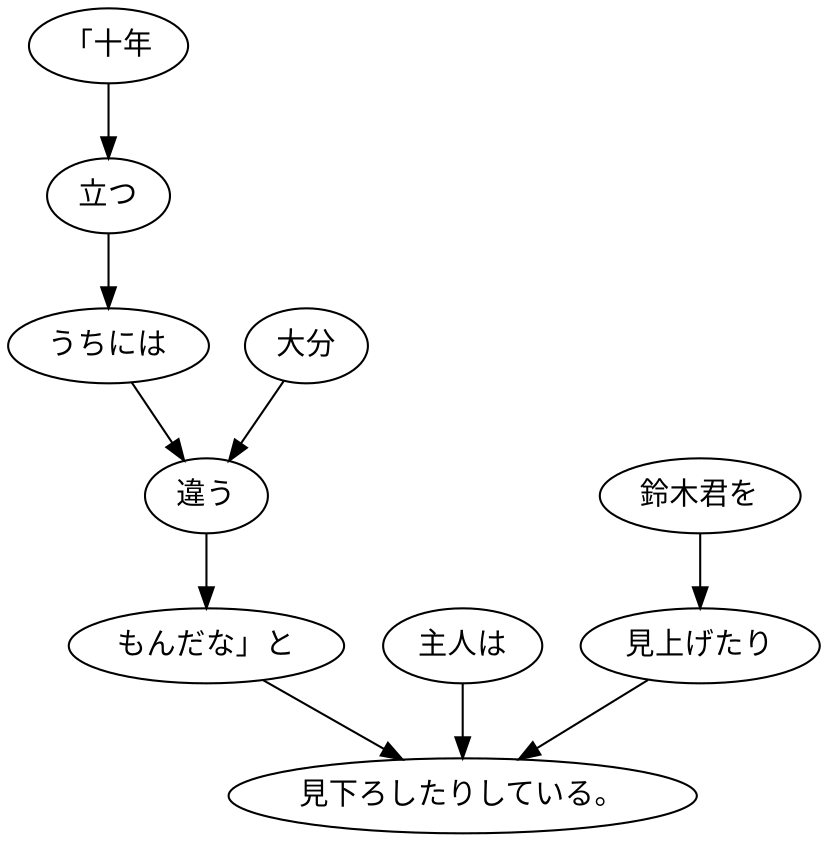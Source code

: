 digraph graph2315 {
	node0 [label="「十年"];
	node1 [label="立つ"];
	node2 [label="うちには"];
	node3 [label="大分"];
	node4 [label="違う"];
	node5 [label="もんだな」と"];
	node6 [label="主人は"];
	node7 [label="鈴木君を"];
	node8 [label="見上げたり"];
	node9 [label="見下ろしたりしている。"];
	node0 -> node1;
	node1 -> node2;
	node2 -> node4;
	node3 -> node4;
	node4 -> node5;
	node5 -> node9;
	node6 -> node9;
	node7 -> node8;
	node8 -> node9;
}
